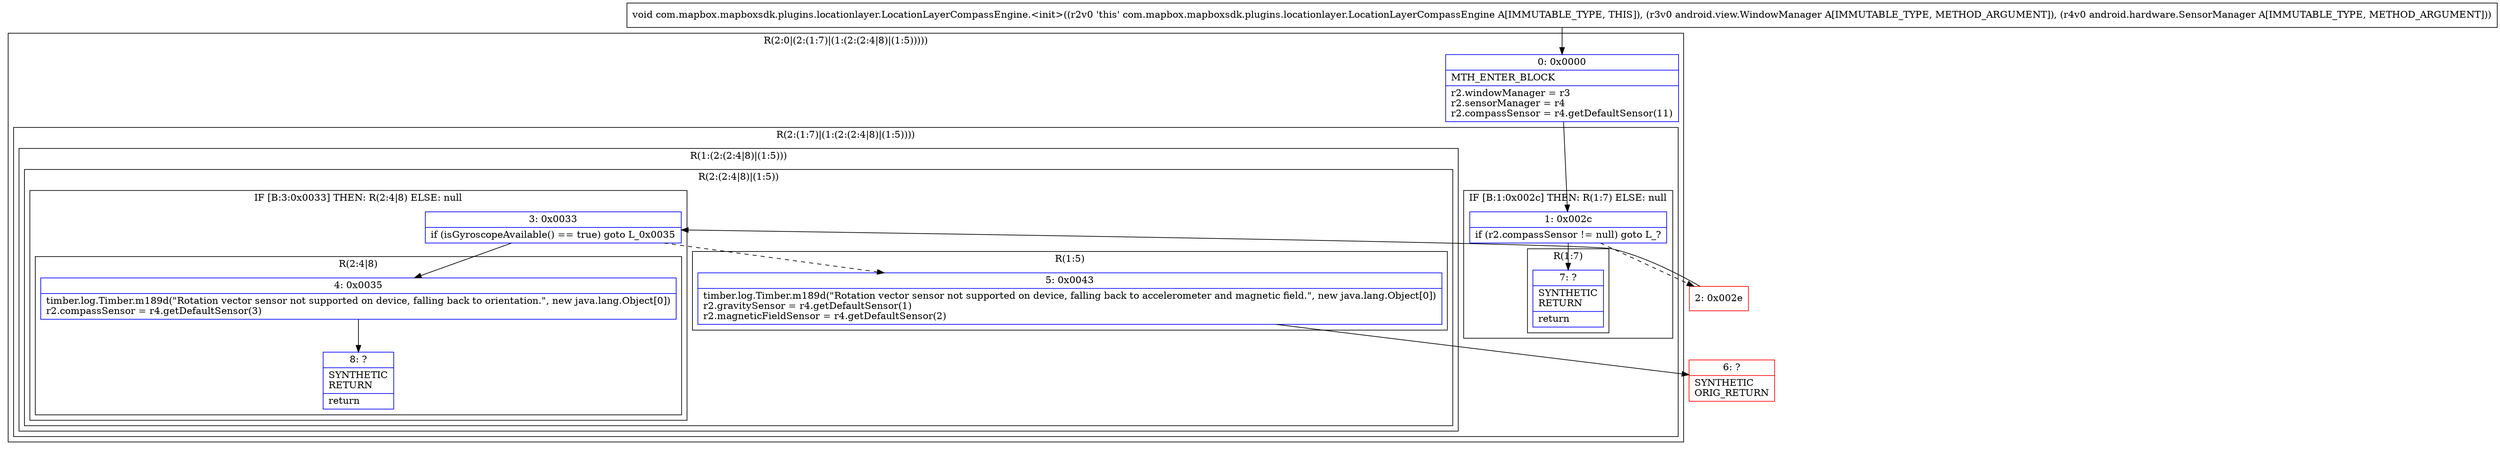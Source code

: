 digraph "CFG forcom.mapbox.mapboxsdk.plugins.locationlayer.LocationLayerCompassEngine.\<init\>(Landroid\/view\/WindowManager;Landroid\/hardware\/SensorManager;)V" {
subgraph cluster_Region_1494278825 {
label = "R(2:0|(2:(1:7)|(1:(2:(2:4|8)|(1:5)))))";
node [shape=record,color=blue];
Node_0 [shape=record,label="{0\:\ 0x0000|MTH_ENTER_BLOCK\l|r2.windowManager = r3\lr2.sensorManager = r4\lr2.compassSensor = r4.getDefaultSensor(11)\l}"];
subgraph cluster_Region_1255777838 {
label = "R(2:(1:7)|(1:(2:(2:4|8)|(1:5))))";
node [shape=record,color=blue];
subgraph cluster_IfRegion_421061701 {
label = "IF [B:1:0x002c] THEN: R(1:7) ELSE: null";
node [shape=record,color=blue];
Node_1 [shape=record,label="{1\:\ 0x002c|if (r2.compassSensor != null) goto L_?\l}"];
subgraph cluster_Region_492679518 {
label = "R(1:7)";
node [shape=record,color=blue];
Node_7 [shape=record,label="{7\:\ ?|SYNTHETIC\lRETURN\l|return\l}"];
}
}
subgraph cluster_Region_1132858870 {
label = "R(1:(2:(2:4|8)|(1:5)))";
node [shape=record,color=blue];
subgraph cluster_Region_1156135806 {
label = "R(2:(2:4|8)|(1:5))";
node [shape=record,color=blue];
subgraph cluster_IfRegion_445502826 {
label = "IF [B:3:0x0033] THEN: R(2:4|8) ELSE: null";
node [shape=record,color=blue];
Node_3 [shape=record,label="{3\:\ 0x0033|if (isGyroscopeAvailable() == true) goto L_0x0035\l}"];
subgraph cluster_Region_1781157924 {
label = "R(2:4|8)";
node [shape=record,color=blue];
Node_4 [shape=record,label="{4\:\ 0x0035|timber.log.Timber.m189d(\"Rotation vector sensor not supported on device, falling back to orientation.\", new java.lang.Object[0])\lr2.compassSensor = r4.getDefaultSensor(3)\l}"];
Node_8 [shape=record,label="{8\:\ ?|SYNTHETIC\lRETURN\l|return\l}"];
}
}
subgraph cluster_Region_430971178 {
label = "R(1:5)";
node [shape=record,color=blue];
Node_5 [shape=record,label="{5\:\ 0x0043|timber.log.Timber.m189d(\"Rotation vector sensor not supported on device, falling back to accelerometer and magnetic field.\", new java.lang.Object[0])\lr2.gravitySensor = r4.getDefaultSensor(1)\lr2.magneticFieldSensor = r4.getDefaultSensor(2)\l}"];
}
}
}
}
}
Node_2 [shape=record,color=red,label="{2\:\ 0x002e}"];
Node_6 [shape=record,color=red,label="{6\:\ ?|SYNTHETIC\lORIG_RETURN\l}"];
MethodNode[shape=record,label="{void com.mapbox.mapboxsdk.plugins.locationlayer.LocationLayerCompassEngine.\<init\>((r2v0 'this' com.mapbox.mapboxsdk.plugins.locationlayer.LocationLayerCompassEngine A[IMMUTABLE_TYPE, THIS]), (r3v0 android.view.WindowManager A[IMMUTABLE_TYPE, METHOD_ARGUMENT]), (r4v0 android.hardware.SensorManager A[IMMUTABLE_TYPE, METHOD_ARGUMENT])) }"];
MethodNode -> Node_0;
Node_0 -> Node_1;
Node_1 -> Node_2[style=dashed];
Node_1 -> Node_7;
Node_3 -> Node_4;
Node_3 -> Node_5[style=dashed];
Node_4 -> Node_8;
Node_5 -> Node_6;
Node_2 -> Node_3;
}

